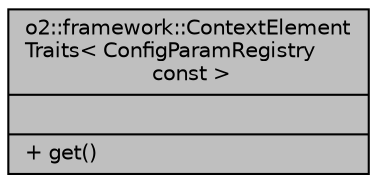 digraph "o2::framework::ContextElementTraits&lt; ConfigParamRegistry const  &gt;"
{
 // INTERACTIVE_SVG=YES
  bgcolor="transparent";
  edge [fontname="Helvetica",fontsize="10",labelfontname="Helvetica",labelfontsize="10"];
  node [fontname="Helvetica",fontsize="10",shape=record];
  Node1 [label="{o2::framework::ContextElement\lTraits\< ConfigParamRegistry\l const  \>\n||+ get()\l}",height=0.2,width=0.4,color="black", fillcolor="grey75", style="filled" fontcolor="black"];
}
